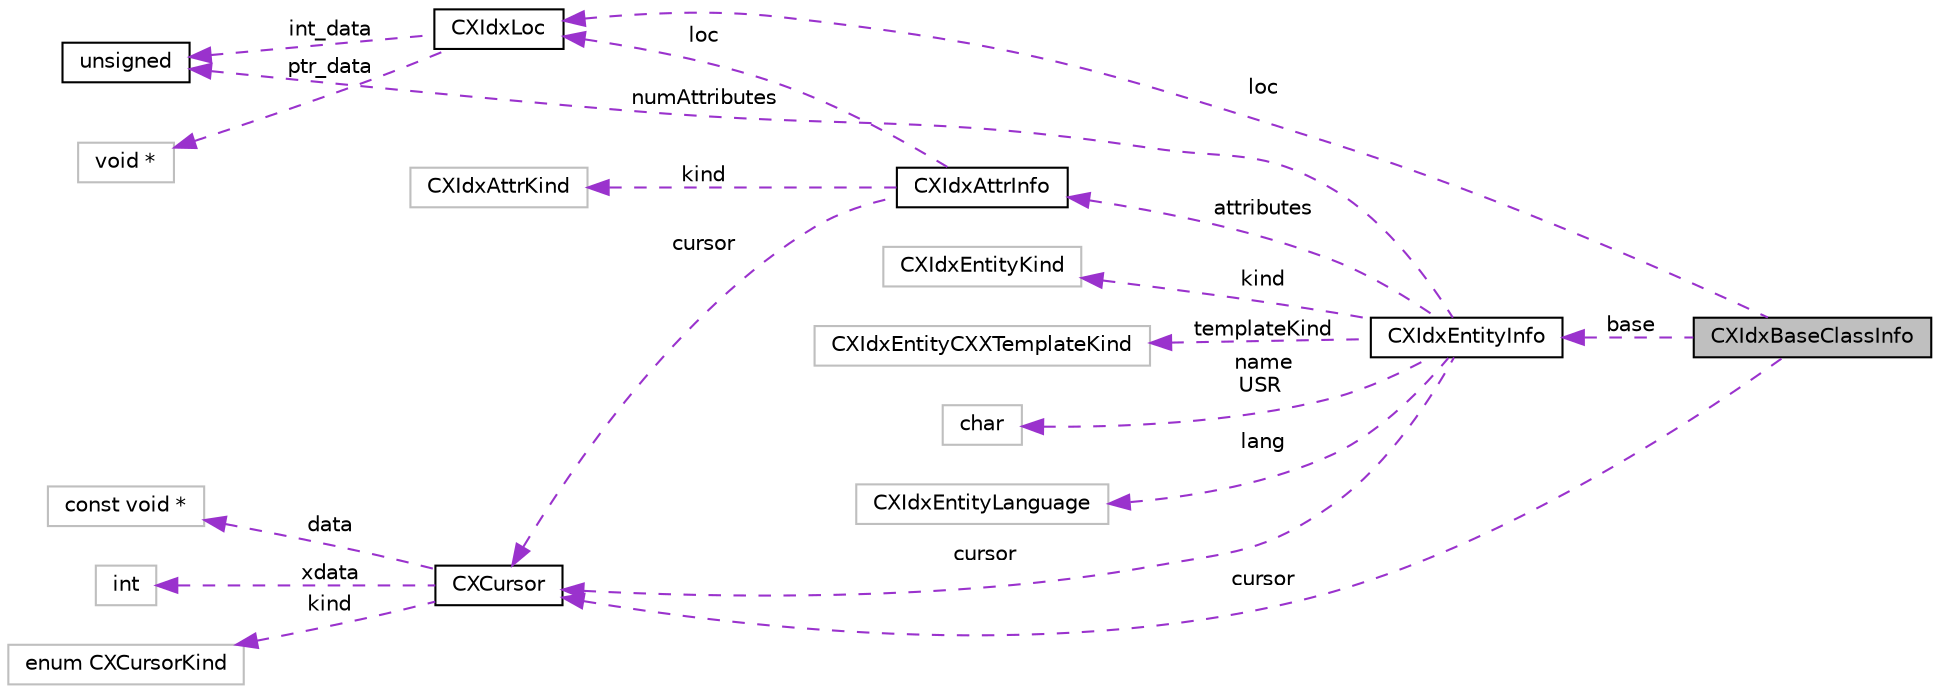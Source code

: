 digraph "CXIdxBaseClassInfo"
{
 // LATEX_PDF_SIZE
  bgcolor="transparent";
  edge [fontname="Helvetica",fontsize="10",labelfontname="Helvetica",labelfontsize="10"];
  node [fontname="Helvetica",fontsize="10",shape=record];
  rankdir="LR";
  Node1 [label="CXIdxBaseClassInfo",height=0.2,width=0.4,color="black", fillcolor="grey75", style="filled", fontcolor="black",tooltip=" "];
  Node2 -> Node1 [dir="back",color="darkorchid3",fontsize="10",style="dashed",label=" cursor" ,fontname="Helvetica"];
  Node2 [label="CXCursor",height=0.2,width=0.4,color="black",URL="$structCXCursor.html",tooltip="A cursor representing some element in the abstract syntax tree for a translation unit."];
  Node3 -> Node2 [dir="back",color="darkorchid3",fontsize="10",style="dashed",label=" data" ,fontname="Helvetica"];
  Node3 [label="const void *",height=0.2,width=0.4,color="grey75",tooltip=" "];
  Node4 -> Node2 [dir="back",color="darkorchid3",fontsize="10",style="dashed",label=" xdata" ,fontname="Helvetica"];
  Node4 [label="int",height=0.2,width=0.4,color="grey75",tooltip=" "];
  Node5 -> Node2 [dir="back",color="darkorchid3",fontsize="10",style="dashed",label=" kind" ,fontname="Helvetica"];
  Node5 [label="enum CXCursorKind",height=0.2,width=0.4,color="grey75",tooltip=" "];
  Node6 -> Node1 [dir="back",color="darkorchid3",fontsize="10",style="dashed",label=" loc" ,fontname="Helvetica"];
  Node6 [label="CXIdxLoc",height=0.2,width=0.4,color="black",URL="$structCXIdxLoc.html",tooltip="Source location passed to index callbacks."];
  Node7 -> Node6 [dir="back",color="darkorchid3",fontsize="10",style="dashed",label=" int_data" ,fontname="Helvetica"];
  Node7 [label="unsigned",height=0.2,width=0.4,color="black",URL="$classunsigned.html",tooltip=" "];
  Node8 -> Node6 [dir="back",color="darkorchid3",fontsize="10",style="dashed",label=" ptr_data" ,fontname="Helvetica"];
  Node8 [label="void *",height=0.2,width=0.4,color="grey75",tooltip=" "];
  Node9 -> Node1 [dir="back",color="darkorchid3",fontsize="10",style="dashed",label=" base" ,fontname="Helvetica"];
  Node9 [label="CXIdxEntityInfo",height=0.2,width=0.4,color="black",URL="$structCXIdxEntityInfo.html",tooltip=" "];
  Node10 -> Node9 [dir="back",color="darkorchid3",fontsize="10",style="dashed",label=" kind" ,fontname="Helvetica"];
  Node10 [label="CXIdxEntityKind",height=0.2,width=0.4,color="grey75",tooltip=" "];
  Node11 -> Node9 [dir="back",color="darkorchid3",fontsize="10",style="dashed",label=" templateKind" ,fontname="Helvetica"];
  Node11 [label="CXIdxEntityCXXTemplateKind",height=0.2,width=0.4,color="grey75",tooltip=" "];
  Node12 -> Node9 [dir="back",color="darkorchid3",fontsize="10",style="dashed",label=" name\nUSR" ,fontname="Helvetica"];
  Node12 [label="char",height=0.2,width=0.4,color="grey75",tooltip=" "];
  Node13 -> Node9 [dir="back",color="darkorchid3",fontsize="10",style="dashed",label=" attributes" ,fontname="Helvetica"];
  Node13 [label="CXIdxAttrInfo",height=0.2,width=0.4,color="black",URL="$structCXIdxAttrInfo.html",tooltip=" "];
  Node2 -> Node13 [dir="back",color="darkorchid3",fontsize="10",style="dashed",label=" cursor" ,fontname="Helvetica"];
  Node6 -> Node13 [dir="back",color="darkorchid3",fontsize="10",style="dashed",label=" loc" ,fontname="Helvetica"];
  Node14 -> Node13 [dir="back",color="darkorchid3",fontsize="10",style="dashed",label=" kind" ,fontname="Helvetica"];
  Node14 [label="CXIdxAttrKind",height=0.2,width=0.4,color="grey75",tooltip=" "];
  Node2 -> Node9 [dir="back",color="darkorchid3",fontsize="10",style="dashed",label=" cursor" ,fontname="Helvetica"];
  Node15 -> Node9 [dir="back",color="darkorchid3",fontsize="10",style="dashed",label=" lang" ,fontname="Helvetica"];
  Node15 [label="CXIdxEntityLanguage",height=0.2,width=0.4,color="grey75",tooltip=" "];
  Node7 -> Node9 [dir="back",color="darkorchid3",fontsize="10",style="dashed",label=" numAttributes" ,fontname="Helvetica"];
}
